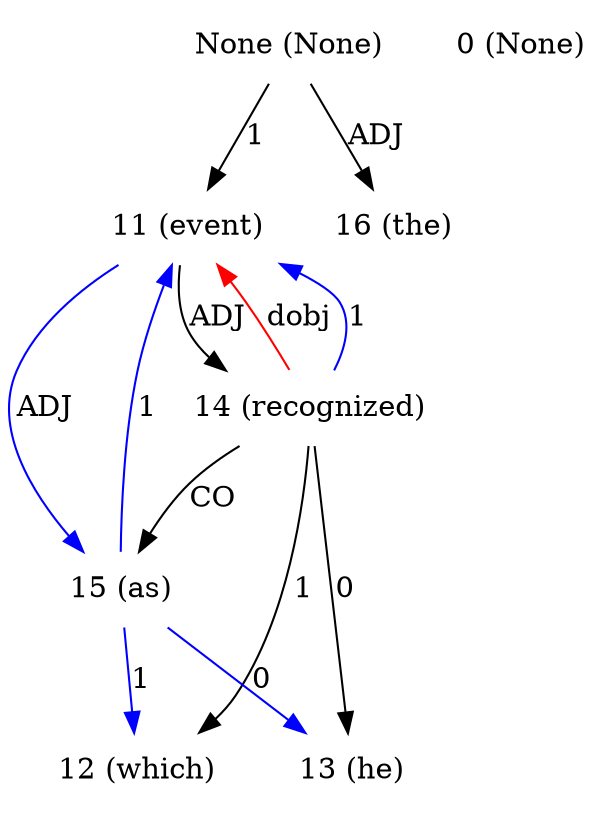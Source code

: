 digraph G{
edge [dir=forward]
node [shape=plaintext]

None [label="None (None)"]
None -> 11 [label="1"]
None [label="None (None)"]
None -> 16 [label="ADJ"]
0 [label="0 (None)"]
11 [label="11 (event)"]
11 -> 14 [label="ADJ"]
11 -> 15 [label="ADJ", color="blue"]
14 -> 11 [label="dobj", color="red"]
12 [label="12 (which)"]
13 [label="13 (he)"]
14 [label="14 (recognized)"]
14 -> 12 [label="1"]
14 -> 11 [label="1", color="blue"]
14 -> 13 [label="0"]
14 -> 15 [label="CO"]
15 [label="15 (as)"]
15 -> 12 [label="1", color="blue"]
15 -> 11 [label="1", color="blue"]
15 -> 13 [label="0", color="blue"]
16 [label="16 (the)"]
}
